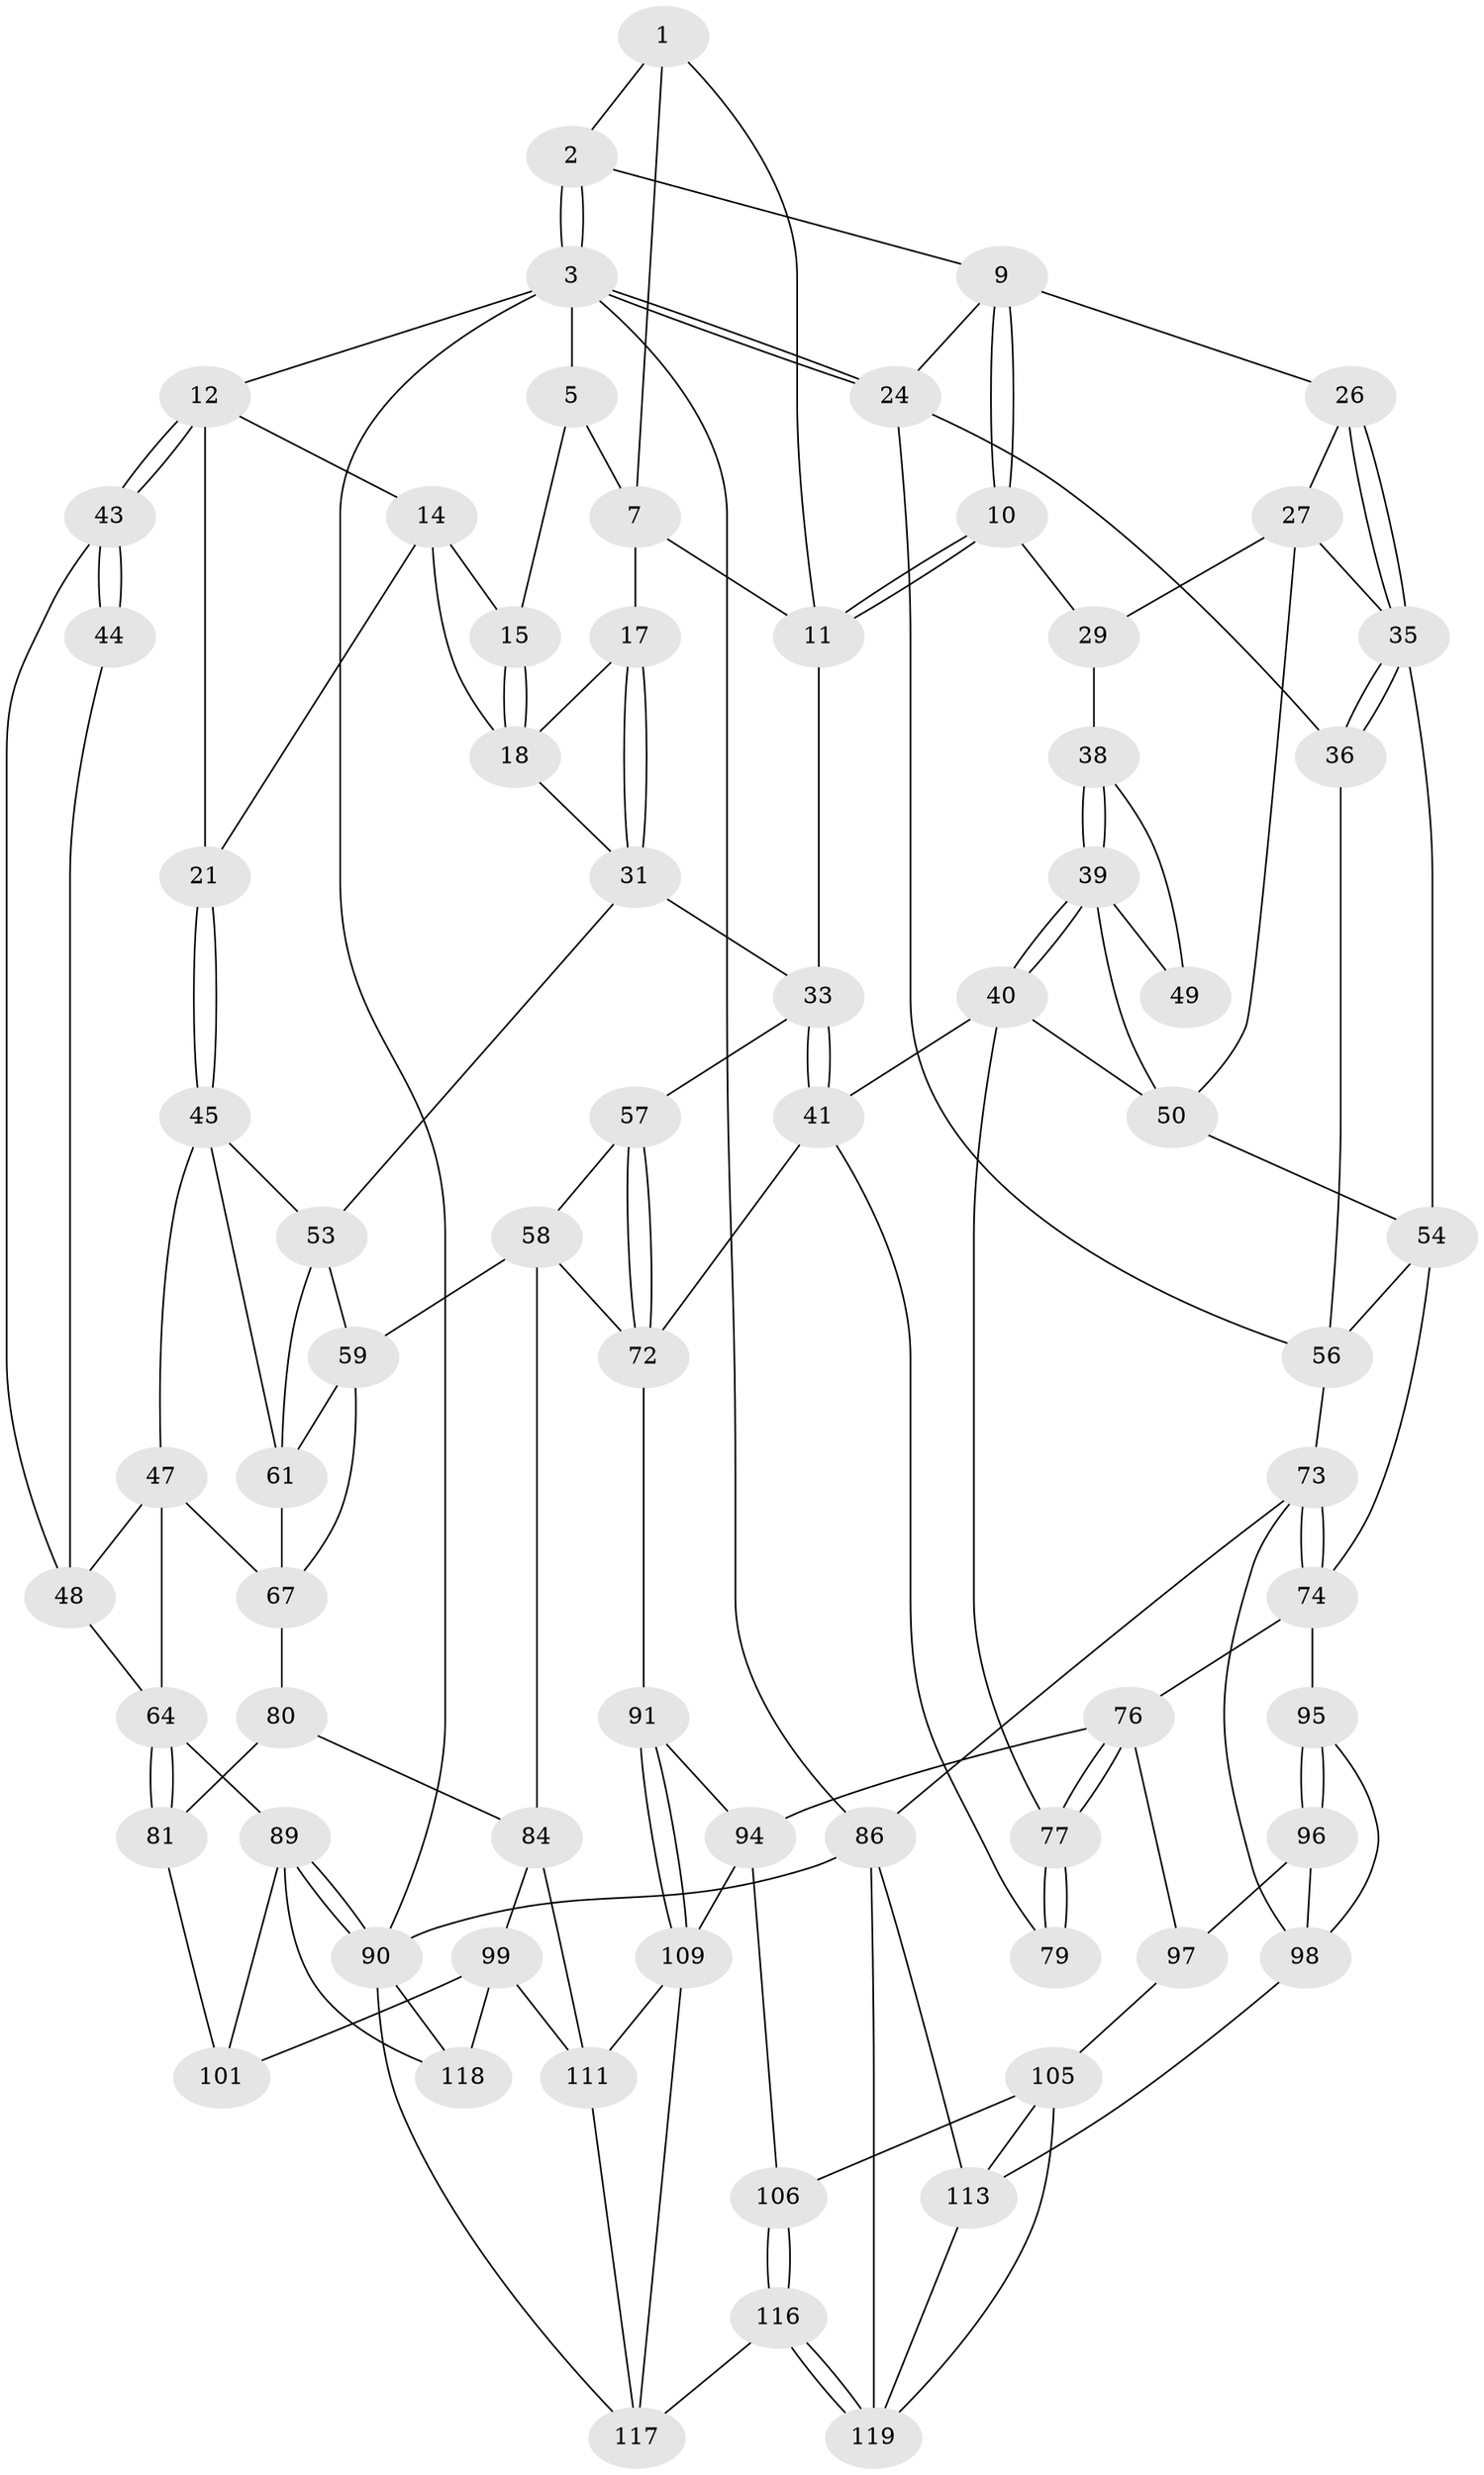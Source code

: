 // original degree distribution, {3: 0.040983606557377046, 4: 0.21311475409836064, 6: 0.2459016393442623, 5: 0.5}
// Generated by graph-tools (version 1.1) at 2025/11/02/27/25 16:11:55]
// undirected, 71 vertices, 153 edges
graph export_dot {
graph [start="1"]
  node [color=gray90,style=filled];
  1 [pos="+0.5563120353656416+0",super="+6"];
  2 [pos="+0.7590388372155928+0"];
  3 [pos="+1+0",super="+4"];
  5 [pos="+0.3342951658423516+0",super="+8"];
  7 [pos="+0.45359522545417746+0.07139321790387522",super="+16"];
  9 [pos="+0.7460367387651357+0.04007847783034904",super="+25"];
  10 [pos="+0.7118956190633456+0.08949236715464721"];
  11 [pos="+0.6473050127256288+0.10101294039588421",super="+19"];
  12 [pos="+0+0",super="+13"];
  14 [pos="+0.27296609581449655+0.09286134290411982",super="+20"];
  15 [pos="+0.2849140118462429+0.08871294848014073"];
  17 [pos="+0.4009978202564421+0.18542001692382457"];
  18 [pos="+0.34433130449579247+0.16187485923676345",super="+23"];
  21 [pos="+0.16048459334273227+0.26035199032551753",super="+22"];
  24 [pos="+1+0.13447094332494766",super="+37"];
  26 [pos="+0.8977263907017424+0.20129200409458722"];
  27 [pos="+0.8930339701203139+0.22113695529879152",super="+28"];
  29 [pos="+0.8443466554807305+0.2646182223039377",super="+30"];
  31 [pos="+0.36706635624804085+0.32817296375937705",super="+32"];
  33 [pos="+0.531825172668181+0.33838070286815025",super="+34"];
  35 [pos="+0.979489071541264+0.2691268788485666",super="+42"];
  36 [pos="+1+0.2776672929698187"];
  38 [pos="+0.6965259343595225+0.19578111914354393"];
  39 [pos="+0.6697881852997083+0.29595630978299303",super="+52"];
  40 [pos="+0.6374189124303548+0.3224030948619118",super="+69"];
  41 [pos="+0.5664969612606577+0.36224842157353965",super="+71"];
  43 [pos="+0+0.03859919878140692"];
  44 [pos="+0.061422510677584155+0.20631800503780923"];
  45 [pos="+0.1602427484631331+0.27160403788690823",super="+46"];
  47 [pos="+0.06132876502241077+0.32675389715329517",super="+63"];
  48 [pos="+0.029599563792737493+0.3133087246797294",super="+62"];
  49 [pos="+0.8144331206327846+0.26454721414282006"];
  50 [pos="+0.8620452995613257+0.3756412011323621",super="+51"];
  53 [pos="+0.2420594674087281+0.3146196134459297",super="+60"];
  54 [pos="+0.8888399448968661+0.37567295873955686",super="+55"];
  56 [pos="+0.9096056867568769+0.36984822807865153",super="+68"];
  57 [pos="+0.32790407834155166+0.4266824373809003"];
  58 [pos="+0.31073005317509567+0.4397829541330363",super="+83"];
  59 [pos="+0.29695035743384723+0.44253589094843065",super="+70"];
  61 [pos="+0.1569864373488909+0.3833682656949077",super="+66"];
  64 [pos="+0+0.5871649421331901",super="+65"];
  67 [pos="+0.12438721453272748+0.4392117753134374",super="+78"];
  72 [pos="+0.5289284423897116+0.49759698961172805",super="+82"];
  73 [pos="+1+0.521010922357795",super="+88"];
  74 [pos="+0.9837322816554788+0.5211899077510868",super="+75"];
  76 [pos="+0.7690007483042954+0.5276862870014146",super="+93"];
  77 [pos="+0.7681397384091115+0.5261601743607445"];
  79 [pos="+0.6899657884561482+0.5174750767445856"];
  80 [pos="+0.20111245605171366+0.6043417122848763"];
  81 [pos="+0.15357828155668565+0.6173289698151807"];
  84 [pos="+0.40649287960298647+0.6916923439448684",super="+85"];
  86 [pos="+1+1",super="+87"];
  89 [pos="+0+0.6807212877762614",super="+108"];
  90 [pos="+0+1",super="+121"];
  91 [pos="+0.505571730174057+0.6805504534726072",super="+92"];
  94 [pos="+0.6964192661952013+0.7127037978106285",super="+107"];
  95 [pos="+0.9032251930692773+0.6448444593491564"];
  96 [pos="+0.8347119962830453+0.7030171138553277",super="+103"];
  97 [pos="+0.7593261700883476+0.7070218284219731",super="+104"];
  98 [pos="+0.9654065307482832+0.6984456343886817",super="+102"];
  99 [pos="+0.20728276729382913+0.847025195916412",super="+100"];
  101 [pos="+0.12643321173756117+0.765763089595025"];
  105 [pos="+0.8054538430621895+0.8700323274932752",super="+115"];
  106 [pos="+0.6644925559381012+0.8441384137406533"];
  109 [pos="+0.5993188101855018+0.7455066557438205",super="+110"];
  111 [pos="+0.33651292193662175+0.9347824228490126",super="+112"];
  113 [pos="+0.967123923029206+0.8528803621476857",super="+114"];
  116 [pos="+0.654554041446739+1"];
  117 [pos="+0.6524378186009089+1",super="+120"];
  118 [pos="+0.10915492533520584+0.8953115038765805"];
  119 [pos="+0.7568120300412526+1",super="+122"];
  1 -- 2;
  1 -- 11;
  1 -- 7;
  2 -- 3;
  2 -- 3;
  2 -- 9;
  3 -- 24;
  3 -- 24;
  3 -- 86;
  3 -- 90;
  3 -- 12;
  3 -- 5;
  5 -- 15;
  5 -- 7;
  7 -- 17;
  7 -- 11;
  9 -- 10;
  9 -- 10;
  9 -- 24;
  9 -- 26;
  10 -- 11;
  10 -- 11;
  10 -- 29;
  11 -- 33;
  12 -- 43;
  12 -- 43;
  12 -- 14;
  12 -- 21;
  14 -- 15;
  14 -- 18;
  14 -- 21;
  15 -- 18;
  15 -- 18;
  17 -- 18;
  17 -- 31;
  17 -- 31;
  18 -- 31;
  21 -- 45;
  21 -- 45;
  24 -- 56;
  24 -- 36;
  26 -- 27;
  26 -- 35;
  26 -- 35;
  27 -- 50;
  27 -- 29;
  27 -- 35;
  29 -- 38;
  31 -- 53;
  31 -- 33;
  33 -- 41;
  33 -- 41;
  33 -- 57;
  35 -- 36;
  35 -- 36;
  35 -- 54;
  36 -- 56;
  38 -- 39;
  38 -- 39;
  38 -- 49;
  39 -- 40;
  39 -- 40;
  39 -- 49;
  39 -- 50;
  40 -- 41;
  40 -- 77;
  40 -- 50;
  41 -- 72;
  41 -- 79;
  43 -- 44;
  43 -- 44;
  43 -- 48;
  44 -- 48;
  45 -- 53;
  45 -- 61;
  45 -- 47;
  47 -- 48;
  47 -- 64;
  47 -- 67;
  48 -- 64;
  50 -- 54;
  53 -- 61;
  53 -- 59;
  54 -- 56;
  54 -- 74;
  56 -- 73;
  57 -- 58;
  57 -- 72;
  57 -- 72;
  58 -- 59;
  58 -- 72;
  58 -- 84;
  59 -- 67;
  59 -- 61;
  61 -- 67;
  64 -- 81;
  64 -- 81;
  64 -- 89;
  67 -- 80;
  72 -- 91;
  73 -- 74;
  73 -- 74;
  73 -- 98;
  73 -- 86;
  74 -- 76;
  74 -- 95;
  76 -- 77;
  76 -- 77;
  76 -- 97;
  76 -- 94;
  77 -- 79;
  77 -- 79;
  80 -- 81;
  80 -- 84;
  81 -- 101;
  84 -- 99;
  84 -- 111;
  86 -- 90;
  86 -- 119;
  86 -- 113;
  89 -- 90;
  89 -- 90;
  89 -- 101;
  89 -- 118;
  90 -- 118;
  90 -- 117;
  91 -- 109;
  91 -- 109;
  91 -- 94;
  94 -- 106;
  94 -- 109;
  95 -- 96;
  95 -- 96;
  95 -- 98;
  96 -- 97 [weight=2];
  96 -- 98;
  97 -- 105;
  98 -- 113;
  99 -- 111;
  99 -- 101;
  99 -- 118;
  105 -- 106;
  105 -- 119;
  105 -- 113;
  106 -- 116;
  106 -- 116;
  109 -- 117;
  109 -- 111;
  111 -- 117;
  113 -- 119;
  116 -- 117;
  116 -- 119;
  116 -- 119;
}
